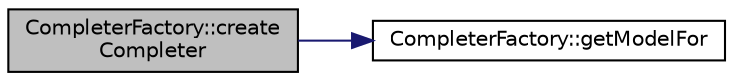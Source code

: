 digraph "CompleterFactory::createCompleter"
{
 // LATEX_PDF_SIZE
  edge [fontname="Helvetica",fontsize="10",labelfontname="Helvetica",labelfontsize="10"];
  node [fontname="Helvetica",fontsize="10",shape=record];
  rankdir="LR";
  Node1 [label="CompleterFactory::create\lCompleter",height=0.2,width=0.4,color="black", fillcolor="grey75", style="filled", fontcolor="black",tooltip="create QCompleter for given set of types"];
  Node1 -> Node2 [color="midnightblue",fontsize="10",style="solid",fontname="Helvetica"];
  Node2 [label="CompleterFactory::getModelFor",height=0.2,width=0.4,color="black", fillcolor="white", style="filled",URL="$class_completer_factory.html#a6317b5b0f973638a53398d275fb1eab8",tooltip=" "];
}
